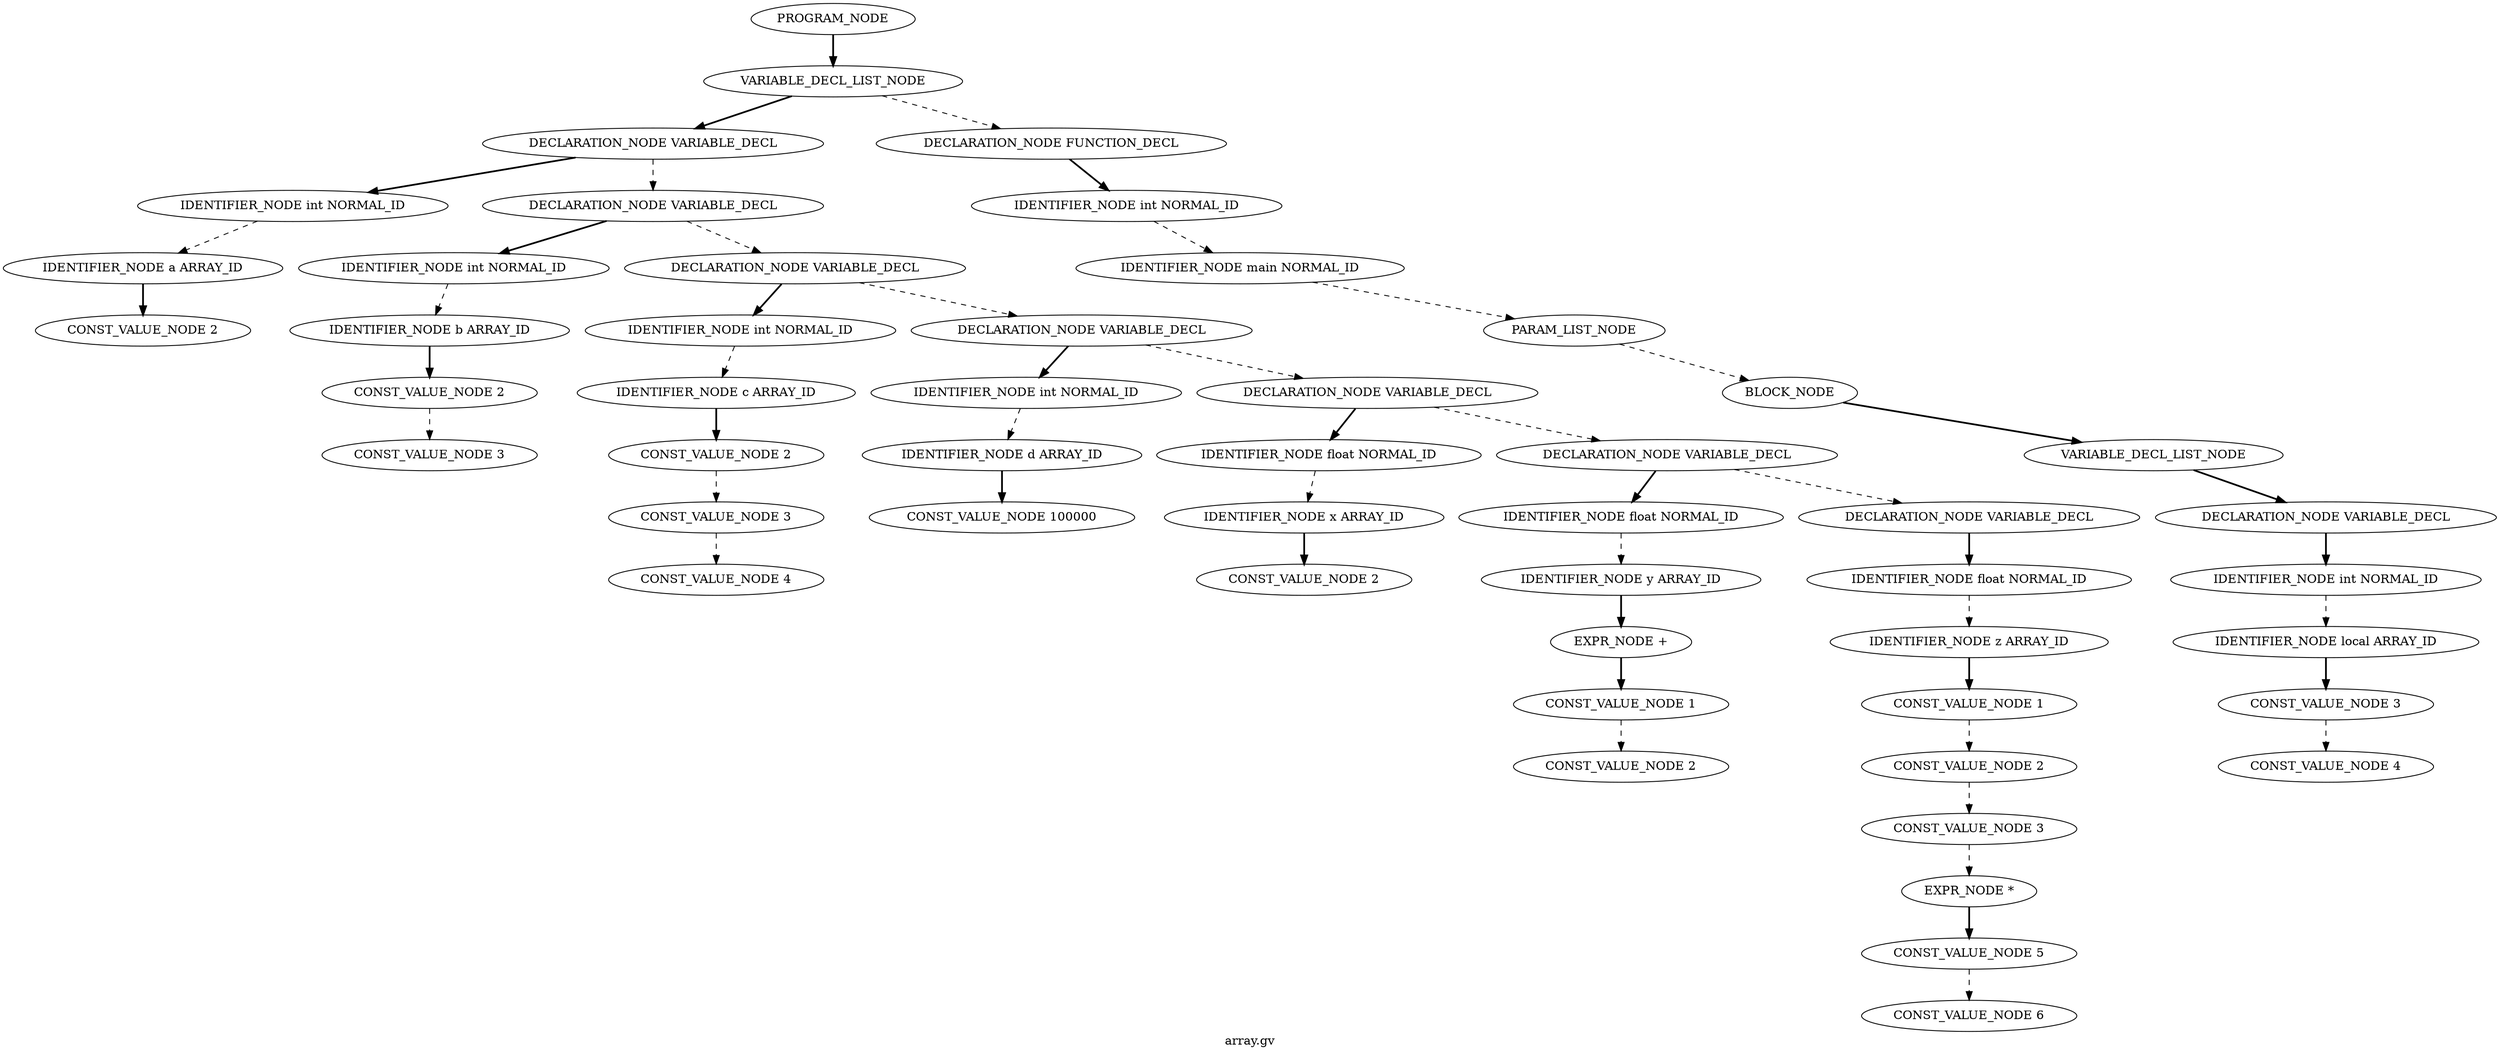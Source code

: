 Digraph AST
{
label = "array.gv"
node0 [label ="PROGRAM_NODE"]
node1 [label ="VARIABLE_DECL_LIST_NODE"]
node2 [label ="DECLARATION_NODE VARIABLE_DECL"]
node3 [label ="IDENTIFIER_NODE int NORMAL_ID"]
node4 [label ="IDENTIFIER_NODE a ARRAY_ID"]
node5 [label ="CONST_VALUE_NODE 2"]
node4 -> node5 [style = bold]
node3 -> node4 [style = dashed]
node2 -> node3 [style = bold]
node6 [label ="DECLARATION_NODE VARIABLE_DECL"]
node7 [label ="IDENTIFIER_NODE int NORMAL_ID"]
node8 [label ="IDENTIFIER_NODE b ARRAY_ID"]
node9 [label ="CONST_VALUE_NODE 2"]
node10 [label ="CONST_VALUE_NODE 3"]
node9 -> node10 [style = dashed]
node8 -> node9 [style = bold]
node7 -> node8 [style = dashed]
node6 -> node7 [style = bold]
node11 [label ="DECLARATION_NODE VARIABLE_DECL"]
node12 [label ="IDENTIFIER_NODE int NORMAL_ID"]
node13 [label ="IDENTIFIER_NODE c ARRAY_ID"]
node14 [label ="CONST_VALUE_NODE 2"]
node15 [label ="CONST_VALUE_NODE 3"]
node16 [label ="CONST_VALUE_NODE 4"]
node15 -> node16 [style = dashed]
node14 -> node15 [style = dashed]
node13 -> node14 [style = bold]
node12 -> node13 [style = dashed]
node11 -> node12 [style = bold]
node17 [label ="DECLARATION_NODE VARIABLE_DECL"]
node18 [label ="IDENTIFIER_NODE int NORMAL_ID"]
node19 [label ="IDENTIFIER_NODE d ARRAY_ID"]
node20 [label ="CONST_VALUE_NODE 100000"]
node19 -> node20 [style = bold]
node18 -> node19 [style = dashed]
node17 -> node18 [style = bold]
node21 [label ="DECLARATION_NODE VARIABLE_DECL"]
node22 [label ="IDENTIFIER_NODE float NORMAL_ID"]
node23 [label ="IDENTIFIER_NODE x ARRAY_ID"]
node24 [label ="CONST_VALUE_NODE 2"]
node23 -> node24 [style = bold]
node22 -> node23 [style = dashed]
node21 -> node22 [style = bold]
node25 [label ="DECLARATION_NODE VARIABLE_DECL"]
node26 [label ="IDENTIFIER_NODE float NORMAL_ID"]
node27 [label ="IDENTIFIER_NODE y ARRAY_ID"]
node28 [label ="EXPR_NODE +"]
node29 [label ="CONST_VALUE_NODE 1"]
node30 [label ="CONST_VALUE_NODE 2"]
node29 -> node30 [style = dashed]
node28 -> node29 [style = bold]
node27 -> node28 [style = bold]
node26 -> node27 [style = dashed]
node25 -> node26 [style = bold]
node31 [label ="DECLARATION_NODE VARIABLE_DECL"]
node32 [label ="IDENTIFIER_NODE float NORMAL_ID"]
node33 [label ="IDENTIFIER_NODE z ARRAY_ID"]
node34 [label ="CONST_VALUE_NODE 1"]
node35 [label ="CONST_VALUE_NODE 2"]
node36 [label ="CONST_VALUE_NODE 3"]
node37 [label ="EXPR_NODE *"]
node38 [label ="CONST_VALUE_NODE 5"]
node39 [label ="CONST_VALUE_NODE 6"]
node38 -> node39 [style = dashed]
node37 -> node38 [style = bold]
node36 -> node37 [style = dashed]
node35 -> node36 [style = dashed]
node34 -> node35 [style = dashed]
node33 -> node34 [style = bold]
node32 -> node33 [style = dashed]
node31 -> node32 [style = bold]
node25 -> node31 [style = dashed]
node21 -> node25 [style = dashed]
node17 -> node21 [style = dashed]
node11 -> node17 [style = dashed]
node6 -> node11 [style = dashed]
node2 -> node6 [style = dashed]
node1 -> node2 [style = bold]
node40 [label ="DECLARATION_NODE FUNCTION_DECL"]
node41 [label ="IDENTIFIER_NODE int NORMAL_ID"]
node42 [label ="IDENTIFIER_NODE main NORMAL_ID"]
node43 [label ="PARAM_LIST_NODE"]
node44 [label ="BLOCK_NODE"]
node45 [label ="VARIABLE_DECL_LIST_NODE"]
node46 [label ="DECLARATION_NODE VARIABLE_DECL"]
node47 [label ="IDENTIFIER_NODE int NORMAL_ID"]
node48 [label ="IDENTIFIER_NODE local ARRAY_ID"]
node49 [label ="CONST_VALUE_NODE 3"]
node50 [label ="CONST_VALUE_NODE 4"]
node49 -> node50 [style = dashed]
node48 -> node49 [style = bold]
node47 -> node48 [style = dashed]
node46 -> node47 [style = bold]
node45 -> node46 [style = bold]
node44 -> node45 [style = bold]
node43 -> node44 [style = dashed]
node42 -> node43 [style = dashed]
node41 -> node42 [style = dashed]
node40 -> node41 [style = bold]
node1 -> node40 [style = dashed]
node0 -> node1 [style = bold]
}
